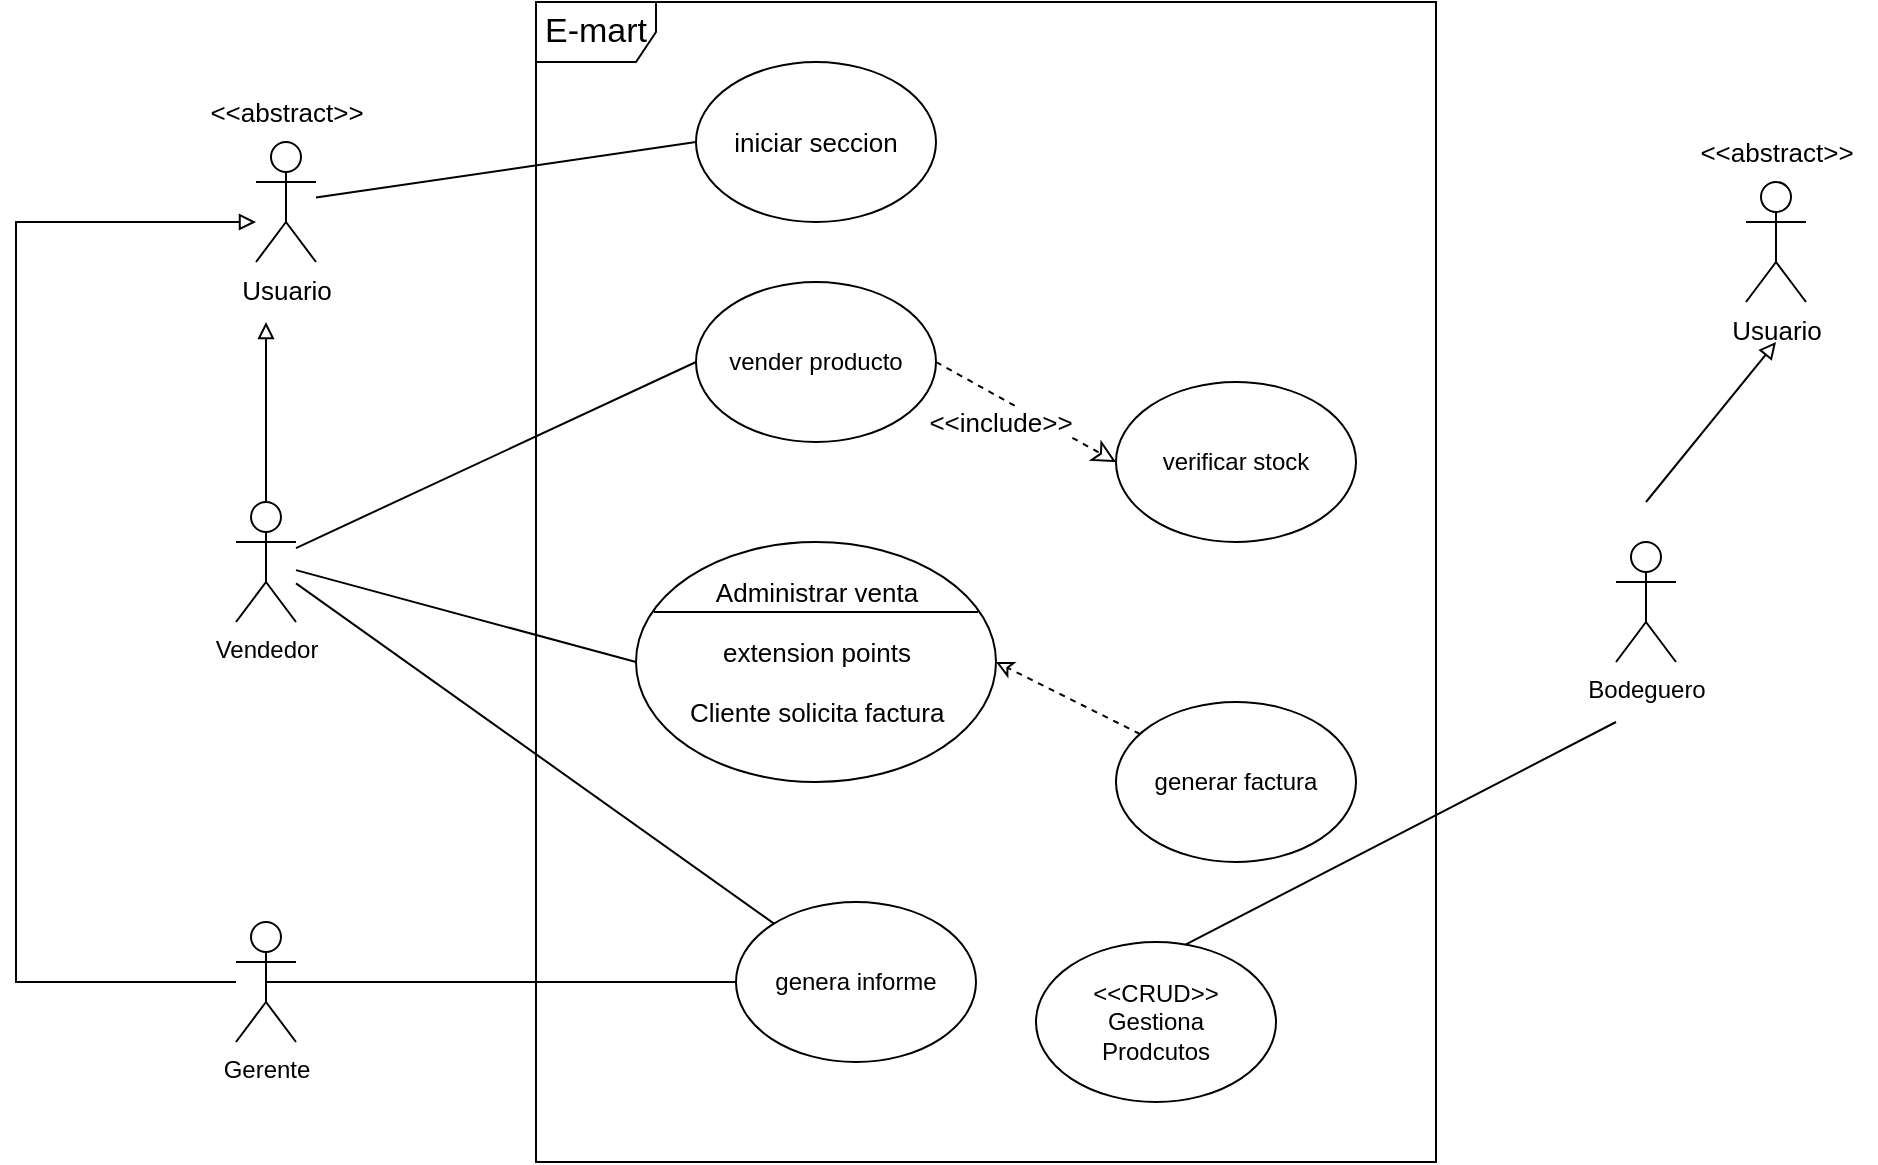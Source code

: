 <mxfile version="20.5.3" type="device"><diagram id="9nV4Xq_5RG-LlAM9inad" name="Página-1"><mxGraphModel dx="1335" dy="605" grid="1" gridSize="10" guides="1" tooltips="1" connect="1" arrows="1" fold="1" page="1" pageScale="1" pageWidth="1654" pageHeight="1169" background="none" math="0" shadow="0"><root><mxCell id="0"/><mxCell id="1" parent="0"/><mxCell id="d4HRi2edaeqbx2RJU_ZG-23" style="edgeStyle=none;rounded=0;orthogonalLoop=1;jettySize=auto;html=1;entryX=0;entryY=0.5;entryDx=0;entryDy=0;endArrow=none;endFill=0;" parent="1" source="d4HRi2edaeqbx2RJU_ZG-1" target="d4HRi2edaeqbx2RJU_ZG-10" edge="1"><mxGeometry relative="1" as="geometry"/></mxCell><mxCell id="d4HRi2edaeqbx2RJU_ZG-25" style="edgeStyle=none;rounded=0;orthogonalLoop=1;jettySize=auto;html=1;entryX=0;entryY=0.5;entryDx=0;entryDy=0;endArrow=none;endFill=0;" parent="1" source="d4HRi2edaeqbx2RJU_ZG-1" edge="1"><mxGeometry relative="1" as="geometry"><mxPoint x="640.0" y="480.0" as="targetPoint"/></mxGeometry></mxCell><mxCell id="d4HRi2edaeqbx2RJU_ZG-53" style="edgeStyle=none;rounded=0;orthogonalLoop=1;jettySize=auto;html=1;strokeWidth=1;fontSize=13;endArrow=none;endFill=0;endSize=6;" parent="1" source="d4HRi2edaeqbx2RJU_ZG-1" target="d4HRi2edaeqbx2RJU_ZG-20" edge="1"><mxGeometry relative="1" as="geometry"/></mxCell><mxCell id="d4HRi2edaeqbx2RJU_ZG-73" style="edgeStyle=orthogonalEdgeStyle;rounded=0;orthogonalLoop=1;jettySize=auto;html=1;strokeWidth=1;fontSize=13;endArrow=block;endFill=0;endSize=6;" parent="1" source="d4HRi2edaeqbx2RJU_ZG-1" edge="1"><mxGeometry relative="1" as="geometry"><Array as="points"><mxPoint x="455" y="320"/><mxPoint x="455" y="320"/></Array><mxPoint x="455" y="310" as="targetPoint"/></mxGeometry></mxCell><mxCell id="d4HRi2edaeqbx2RJU_ZG-1" value="Vendedor" style="shape=umlActor;verticalLabelPosition=bottom;verticalAlign=top;html=1;outlineConnect=0;" parent="1" vertex="1"><mxGeometry x="440" y="400" width="30" height="60" as="geometry"/></mxCell><mxCell id="d4HRi2edaeqbx2RJU_ZG-62" style="edgeStyle=orthogonalEdgeStyle;rounded=0;orthogonalLoop=1;jettySize=auto;html=1;strokeWidth=1;fontSize=13;endArrow=block;endFill=0;endSize=6;" parent="1" source="d4HRi2edaeqbx2RJU_ZG-2" edge="1"><mxGeometry relative="1" as="geometry"><mxPoint x="450" y="260" as="targetPoint"/><Array as="points"><mxPoint x="330" y="640"/><mxPoint x="330" y="260"/></Array></mxGeometry></mxCell><mxCell id="d4HRi2edaeqbx2RJU_ZG-2" value="Gerente" style="shape=umlActor;verticalLabelPosition=bottom;verticalAlign=top;html=1;outlineConnect=0;" parent="1" vertex="1"><mxGeometry x="440" y="610" width="30" height="60" as="geometry"/></mxCell><mxCell id="d4HRi2edaeqbx2RJU_ZG-39" style="edgeStyle=none;rounded=0;orthogonalLoop=1;jettySize=auto;html=1;entryX=0;entryY=0.5;entryDx=0;entryDy=0;endArrow=none;endFill=0;" parent="1" target="d4HRi2edaeqbx2RJU_ZG-13" edge="1"><mxGeometry relative="1" as="geometry"><mxPoint x="1130" y="510" as="sourcePoint"/></mxGeometry></mxCell><mxCell id="d4HRi2edaeqbx2RJU_ZG-71" style="edgeStyle=none;rounded=0;orthogonalLoop=1;jettySize=auto;html=1;entryX=0.5;entryY=1.333;entryDx=0;entryDy=0;entryPerimeter=0;strokeWidth=1;fontSize=13;endArrow=block;endFill=0;endSize=6;" parent="1" target="d4HRi2edaeqbx2RJU_ZG-69" edge="1"><mxGeometry relative="1" as="geometry"><mxPoint x="1145" y="400" as="sourcePoint"/></mxGeometry></mxCell><mxCell id="d4HRi2edaeqbx2RJU_ZG-9" value="Bodeguero" style="shape=umlActor;verticalLabelPosition=bottom;verticalAlign=top;html=1;outlineConnect=0;" parent="1" vertex="1"><mxGeometry x="1130" y="420" width="30" height="60" as="geometry"/></mxCell><mxCell id="d4HRi2edaeqbx2RJU_ZG-31" style="edgeStyle=none;rounded=0;orthogonalLoop=1;jettySize=auto;html=1;entryX=0;entryY=0.5;entryDx=0;entryDy=0;dashed=1;endArrow=classic;endFill=0;exitX=1;exitY=0.5;exitDx=0;exitDy=0;endSize=9;" parent="1" source="d4HRi2edaeqbx2RJU_ZG-10" target="d4HRi2edaeqbx2RJU_ZG-17" edge="1"><mxGeometry relative="1" as="geometry"/></mxCell><mxCell id="d4HRi2edaeqbx2RJU_ZG-34" value="&amp;lt;&amp;lt;include&amp;gt;&amp;gt;" style="edgeLabel;html=1;align=center;verticalAlign=middle;resizable=0;points=[];rotation=0;fontSize=13;" parent="d4HRi2edaeqbx2RJU_ZG-31" vertex="1" connectable="0"><mxGeometry x="0.598" y="-3" relative="1" as="geometry"><mxPoint x="-39" y="-13" as="offset"/></mxGeometry></mxCell><mxCell id="d4HRi2edaeqbx2RJU_ZG-10" value="vender producto" style="ellipse;whiteSpace=wrap;html=1;" parent="1" vertex="1"><mxGeometry x="670" y="290" width="120" height="80" as="geometry"/></mxCell><mxCell id="d4HRi2edaeqbx2RJU_ZG-13" value="&amp;lt;&amp;lt;CRUD&amp;gt;&amp;gt;&lt;br&gt;Gestiona&lt;br&gt;Prodcutos" style="ellipse;whiteSpace=wrap;html=1;" parent="1" vertex="1"><mxGeometry x="840" y="620" width="120" height="80" as="geometry"/></mxCell><mxCell id="d4HRi2edaeqbx2RJU_ZG-52" style="edgeStyle=none;rounded=0;orthogonalLoop=1;jettySize=auto;html=1;strokeWidth=1;fontSize=13;endArrow=classic;endFill=0;endSize=6;dashed=1;" parent="1" source="d4HRi2edaeqbx2RJU_ZG-14" edge="1"><mxGeometry relative="1" as="geometry"><mxPoint x="820" y="480" as="targetPoint"/></mxGeometry></mxCell><mxCell id="d4HRi2edaeqbx2RJU_ZG-14" value="generar factura" style="ellipse;whiteSpace=wrap;html=1;" parent="1" vertex="1"><mxGeometry x="880" y="500" width="120" height="80" as="geometry"/></mxCell><mxCell id="d4HRi2edaeqbx2RJU_ZG-17" value="verificar stock" style="ellipse;whiteSpace=wrap;html=1;" parent="1" vertex="1"><mxGeometry x="880" y="340" width="120" height="80" as="geometry"/></mxCell><mxCell id="d4HRi2edaeqbx2RJU_ZG-40" style="edgeStyle=none;rounded=0;orthogonalLoop=1;jettySize=auto;html=1;entryX=0.5;entryY=0.5;entryDx=0;entryDy=0;entryPerimeter=0;strokeWidth=1;fontSize=13;endArrow=none;endFill=0;endSize=6;exitX=0;exitY=0.5;exitDx=0;exitDy=0;" parent="1" source="d4HRi2edaeqbx2RJU_ZG-20" target="d4HRi2edaeqbx2RJU_ZG-2" edge="1"><mxGeometry relative="1" as="geometry"/></mxCell><mxCell id="d4HRi2edaeqbx2RJU_ZG-20" value="genera informe" style="ellipse;whiteSpace=wrap;html=1;" parent="1" vertex="1"><mxGeometry x="690" y="600" width="120" height="80" as="geometry"/></mxCell><mxCell id="d4HRi2edaeqbx2RJU_ZG-47" value="" style="shape=ellipse;container=1;horizontal=1;horizontalStack=0;resizeParent=1;resizeParentMax=0;resizeLast=0;html=1;dashed=0;collapsible=0;fontSize=13;" parent="1" vertex="1"><mxGeometry x="640" y="420" width="180" height="120" as="geometry"/></mxCell><mxCell id="d4HRi2edaeqbx2RJU_ZG-48" value="Administrar venta" style="html=1;strokeColor=none;fillColor=none;align=center;verticalAlign=middle;rotatable=0;fontSize=13;" parent="d4HRi2edaeqbx2RJU_ZG-47" vertex="1"><mxGeometry y="10" width="180" height="30" as="geometry"/></mxCell><mxCell id="d4HRi2edaeqbx2RJU_ZG-49" value="" style="line;strokeWidth=1;fillColor=none;rotatable=0;labelPosition=right;points=[];portConstraint=eastwest;dashed=0;resizeWidth=1;fontSize=13;" parent="d4HRi2edaeqbx2RJU_ZG-47" vertex="1"><mxGeometry x="9" y="30" width="162" height="10" as="geometry"/></mxCell><mxCell id="d4HRi2edaeqbx2RJU_ZG-50" value="extension points" style="text;html=1;align=center;verticalAlign=middle;rotatable=0;fontSize=13;" parent="d4HRi2edaeqbx2RJU_ZG-47" vertex="1"><mxGeometry y="40" width="180" height="30" as="geometry"/></mxCell><mxCell id="d4HRi2edaeqbx2RJU_ZG-51" value="Cliente solicita factura" style="text;html=1;align=left;verticalAlign=middle;rotatable=0;spacingLeft=25;fontSize=13;" parent="d4HRi2edaeqbx2RJU_ZG-47" vertex="1"><mxGeometry y="70" width="180" height="30" as="geometry"/></mxCell><mxCell id="d4HRi2edaeqbx2RJU_ZG-54" value="iniciar seccion" style="ellipse;whiteSpace=wrap;html=1;fontSize=13;" parent="1" vertex="1"><mxGeometry x="670" y="180" width="120" height="80" as="geometry"/></mxCell><mxCell id="d4HRi2edaeqbx2RJU_ZG-65" style="rounded=0;orthogonalLoop=1;jettySize=auto;html=1;entryX=0;entryY=0.5;entryDx=0;entryDy=0;strokeWidth=1;fontSize=13;endArrow=none;endFill=0;endSize=6;" parent="1" source="d4HRi2edaeqbx2RJU_ZG-55" target="d4HRi2edaeqbx2RJU_ZG-54" edge="1"><mxGeometry relative="1" as="geometry"/></mxCell><mxCell id="d4HRi2edaeqbx2RJU_ZG-55" value="Usuario" style="shape=umlActor;verticalLabelPosition=bottom;verticalAlign=top;html=1;outlineConnect=0;fontSize=13;" parent="1" vertex="1"><mxGeometry x="450" y="220" width="30" height="60" as="geometry"/></mxCell><mxCell id="d4HRi2edaeqbx2RJU_ZG-56" value="&amp;lt;&amp;lt;abstract&amp;gt;&amp;gt;" style="text;html=1;align=center;verticalAlign=middle;resizable=0;points=[];autosize=1;strokeColor=none;fillColor=none;fontSize=13;" parent="1" vertex="1"><mxGeometry x="415" y="190" width="100" height="30" as="geometry"/></mxCell><mxCell id="d4HRi2edaeqbx2RJU_ZG-69" value="Usuario" style="shape=umlActor;verticalLabelPosition=bottom;verticalAlign=top;html=1;outlineConnect=0;fontSize=13;" parent="1" vertex="1"><mxGeometry x="1195" y="240" width="30" height="60" as="geometry"/></mxCell><mxCell id="d4HRi2edaeqbx2RJU_ZG-70" value="&amp;lt;&amp;lt;abstract&amp;gt;&amp;gt;" style="text;html=1;align=center;verticalAlign=middle;resizable=0;points=[];autosize=1;strokeColor=none;fillColor=none;fontSize=13;" parent="1" vertex="1"><mxGeometry x="1160" y="210" width="100" height="30" as="geometry"/></mxCell><mxCell id="vjsBvQrJQiW790QEF3nd-1" value="E-mart" style="shape=umlFrame;whiteSpace=wrap;html=1;fontSize=17;fillColor=none;" vertex="1" parent="1"><mxGeometry x="590" y="150" width="450" height="580" as="geometry"/></mxCell></root></mxGraphModel></diagram></mxfile>